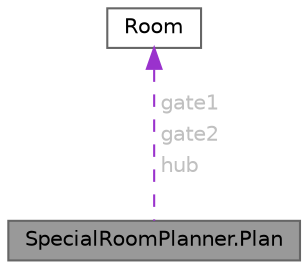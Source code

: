 digraph "SpecialRoomPlanner.Plan"
{
 // LATEX_PDF_SIZE
  bgcolor="transparent";
  edge [fontname=Helvetica,fontsize=10,labelfontname=Helvetica,labelfontsize=10];
  node [fontname=Helvetica,fontsize=10,shape=box,height=0.2,width=0.4];
  Node1 [id="Node000001",label="SpecialRoomPlanner.Plan",height=0.2,width=0.4,color="gray40", fillcolor="grey60", style="filled", fontcolor="black",tooltip=" "];
  Node2 -> Node1 [id="edge1_Node000001_Node000002",dir="back",color="darkorchid3",style="dashed",tooltip=" ",label=<<TABLE CELLBORDER="0" BORDER="0"><TR><TD VALIGN="top" ALIGN="LEFT" CELLPADDING="1" CELLSPACING="0">gate1</TD></TR>
<TR><TD VALIGN="top" ALIGN="LEFT" CELLPADDING="1" CELLSPACING="0">gate2</TD></TR>
<TR><TD VALIGN="top" ALIGN="LEFT" CELLPADDING="1" CELLSPACING="0">hub</TD></TR>
</TABLE>> ,fontcolor="grey" ];
  Node2 [id="Node000002",label="Room",height=0.2,width=0.4,color="gray40", fillcolor="white", style="filled",URL="$class_room.html",tooltip="Immutable room bounds/center plus a mutable RoomInfo payload."];
}
